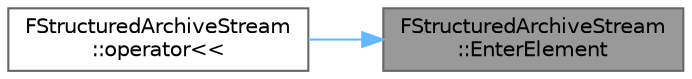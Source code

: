 digraph "FStructuredArchiveStream::EnterElement"
{
 // INTERACTIVE_SVG=YES
 // LATEX_PDF_SIZE
  bgcolor="transparent";
  edge [fontname=Helvetica,fontsize=10,labelfontname=Helvetica,labelfontsize=10];
  node [fontname=Helvetica,fontsize=10,shape=box,height=0.2,width=0.4];
  rankdir="RL";
  Node1 [id="Node000001",label="FStructuredArchiveStream\l::EnterElement",height=0.2,width=0.4,color="gray40", fillcolor="grey60", style="filled", fontcolor="black",tooltip=" "];
  Node1 -> Node2 [id="edge1_Node000001_Node000002",dir="back",color="steelblue1",style="solid",tooltip=" "];
  Node2 [id="Node000002",label="FStructuredArchiveStream\l::operator\<\<",height=0.2,width=0.4,color="grey40", fillcolor="white", style="filled",URL="$de/d59/classFStructuredArchiveStream.html#a085ab2c6cfdd238fb767f50002d13536",tooltip=" "];
}
